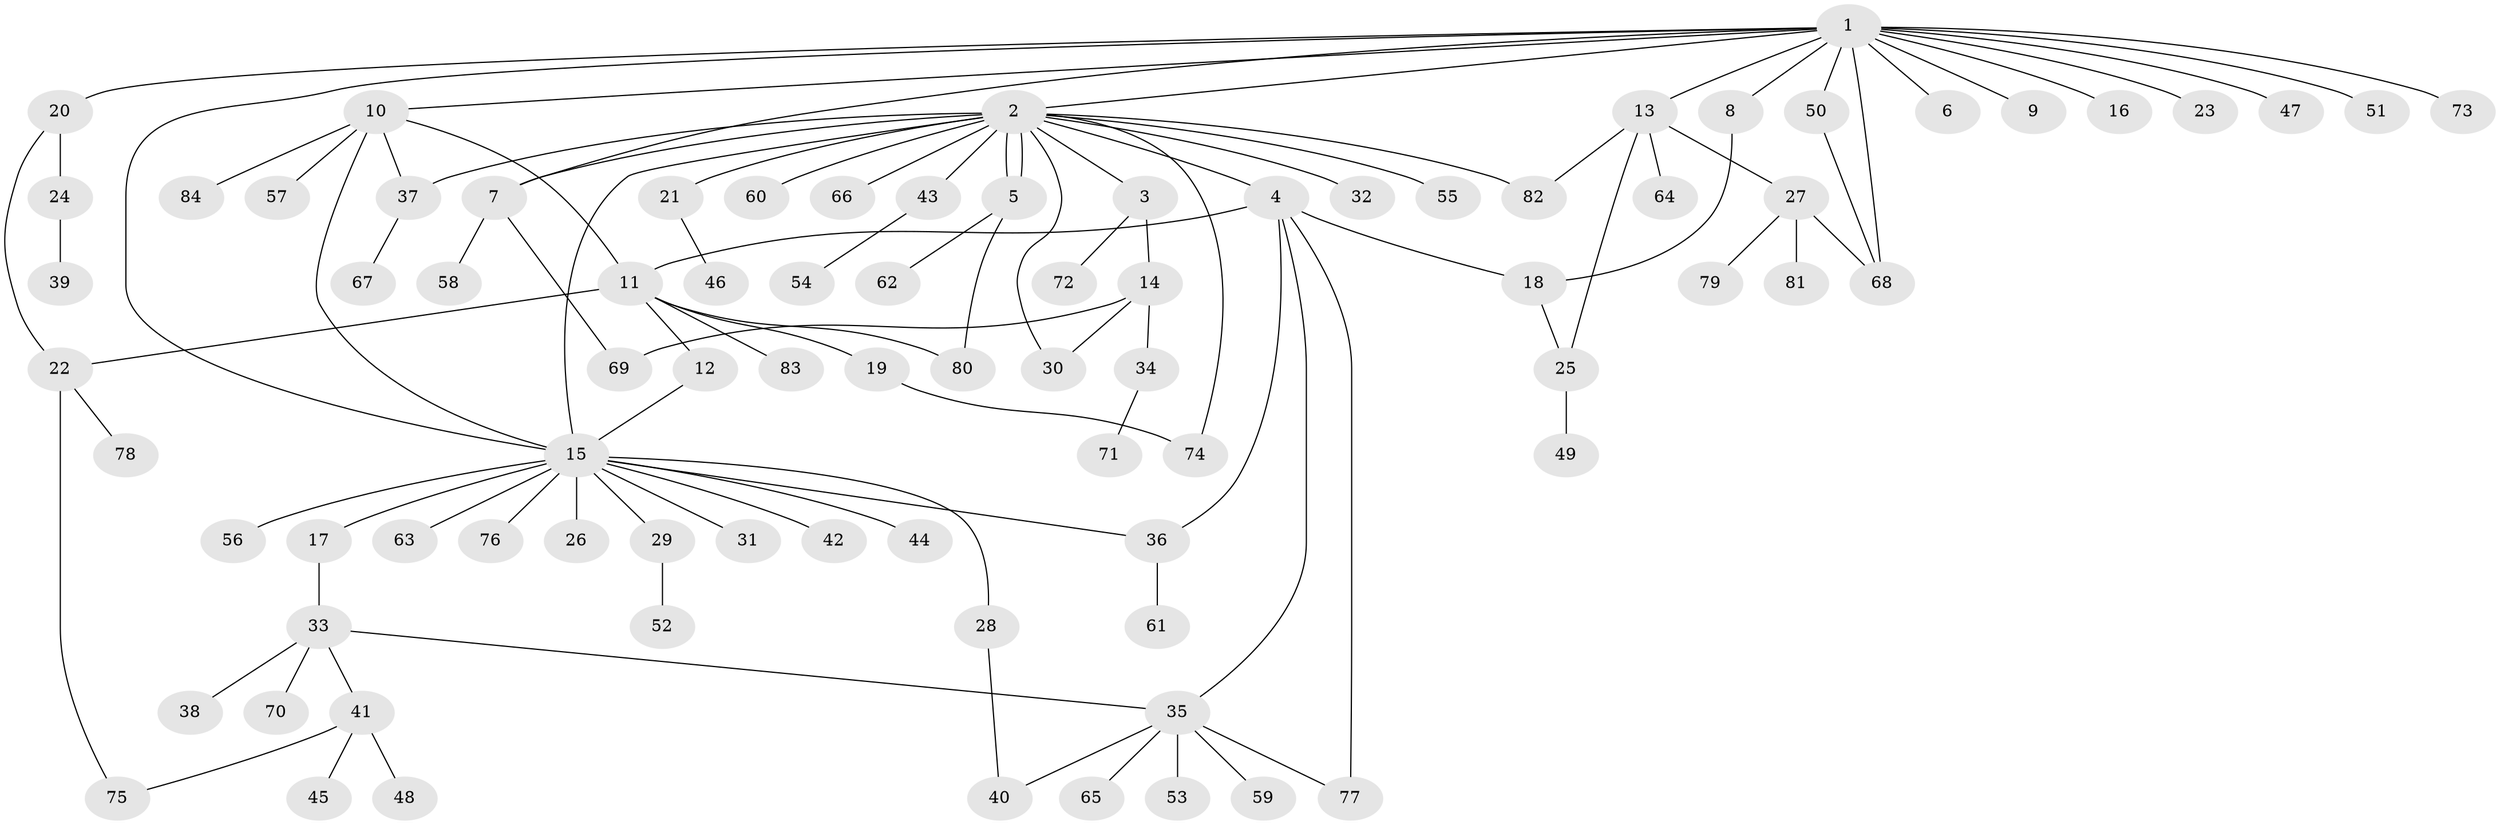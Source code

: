 // Generated by graph-tools (version 1.1) at 2025/47/03/09/25 04:47:21]
// undirected, 84 vertices, 105 edges
graph export_dot {
graph [start="1"]
  node [color=gray90,style=filled];
  1;
  2;
  3;
  4;
  5;
  6;
  7;
  8;
  9;
  10;
  11;
  12;
  13;
  14;
  15;
  16;
  17;
  18;
  19;
  20;
  21;
  22;
  23;
  24;
  25;
  26;
  27;
  28;
  29;
  30;
  31;
  32;
  33;
  34;
  35;
  36;
  37;
  38;
  39;
  40;
  41;
  42;
  43;
  44;
  45;
  46;
  47;
  48;
  49;
  50;
  51;
  52;
  53;
  54;
  55;
  56;
  57;
  58;
  59;
  60;
  61;
  62;
  63;
  64;
  65;
  66;
  67;
  68;
  69;
  70;
  71;
  72;
  73;
  74;
  75;
  76;
  77;
  78;
  79;
  80;
  81;
  82;
  83;
  84;
  1 -- 2;
  1 -- 6;
  1 -- 7;
  1 -- 8;
  1 -- 9;
  1 -- 10;
  1 -- 13;
  1 -- 15;
  1 -- 16;
  1 -- 20;
  1 -- 23;
  1 -- 47;
  1 -- 50;
  1 -- 51;
  1 -- 68;
  1 -- 73;
  2 -- 3;
  2 -- 4;
  2 -- 5;
  2 -- 5;
  2 -- 7;
  2 -- 15;
  2 -- 21;
  2 -- 30;
  2 -- 32;
  2 -- 37;
  2 -- 43;
  2 -- 55;
  2 -- 60;
  2 -- 66;
  2 -- 74;
  2 -- 82;
  3 -- 14;
  3 -- 72;
  4 -- 11;
  4 -- 18;
  4 -- 35;
  4 -- 36;
  4 -- 77;
  5 -- 62;
  5 -- 80;
  7 -- 58;
  7 -- 69;
  8 -- 18;
  10 -- 11;
  10 -- 15;
  10 -- 37;
  10 -- 57;
  10 -- 84;
  11 -- 12;
  11 -- 19;
  11 -- 22;
  11 -- 80;
  11 -- 83;
  12 -- 15;
  13 -- 25;
  13 -- 27;
  13 -- 64;
  13 -- 82;
  14 -- 30;
  14 -- 34;
  14 -- 69;
  15 -- 17;
  15 -- 26;
  15 -- 28;
  15 -- 29;
  15 -- 31;
  15 -- 36;
  15 -- 42;
  15 -- 44;
  15 -- 56;
  15 -- 63;
  15 -- 76;
  17 -- 33;
  18 -- 25;
  19 -- 74;
  20 -- 22;
  20 -- 24;
  21 -- 46;
  22 -- 75;
  22 -- 78;
  24 -- 39;
  25 -- 49;
  27 -- 68;
  27 -- 79;
  27 -- 81;
  28 -- 40;
  29 -- 52;
  33 -- 35;
  33 -- 38;
  33 -- 41;
  33 -- 70;
  34 -- 71;
  35 -- 40;
  35 -- 53;
  35 -- 59;
  35 -- 65;
  35 -- 77;
  36 -- 61;
  37 -- 67;
  41 -- 45;
  41 -- 48;
  41 -- 75;
  43 -- 54;
  50 -- 68;
}
